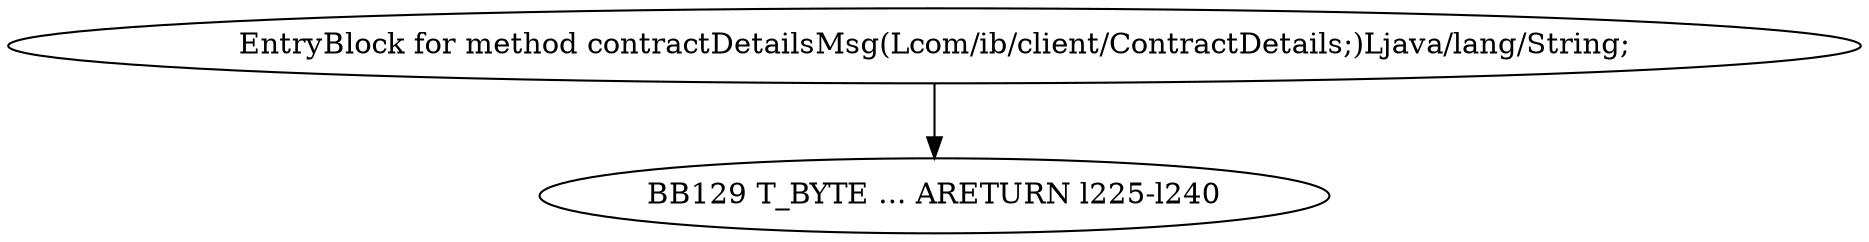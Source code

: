 digraph G {
  1 [ label="BB129 T_BYTE ... ARETURN l225-l240" ];
  2 [ label="EntryBlock for method contractDetailsMsg(Lcom/ib/client/ContractDetails;)Ljava/lang/String;" ];
  2 -> 1 [ label="" ];
}
